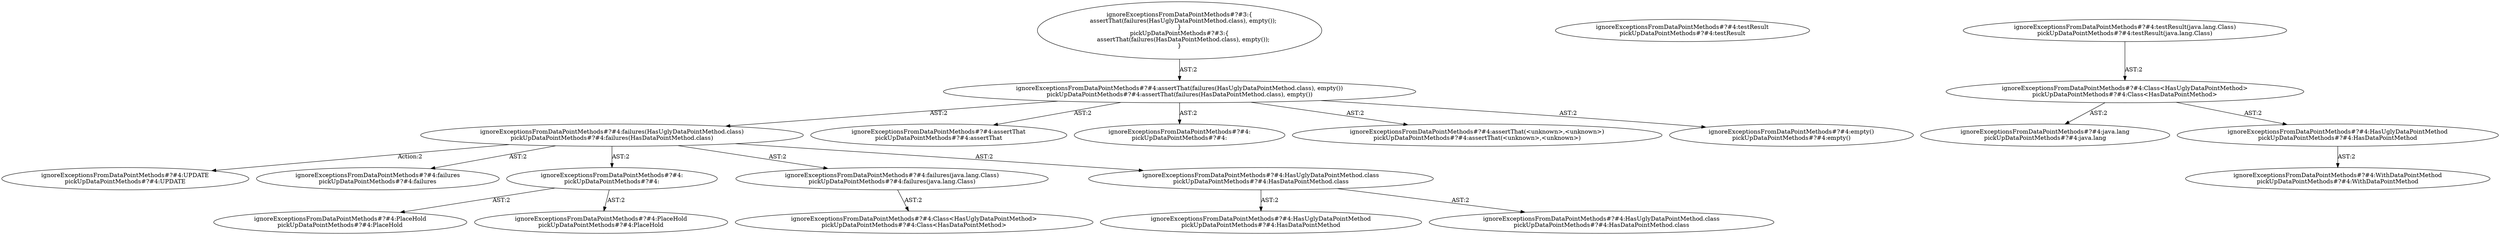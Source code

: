 digraph "Pattern" {
0 [label="ignoreExceptionsFromDataPointMethods#?#4:UPDATE
pickUpDataPointMethods#?#4:UPDATE" shape=ellipse]
1 [label="ignoreExceptionsFromDataPointMethods#?#4:failures(HasUglyDataPointMethod.class)
pickUpDataPointMethods#?#4:failures(HasDataPointMethod.class)" shape=ellipse]
2 [label="ignoreExceptionsFromDataPointMethods#?#4:assertThat(failures(HasUglyDataPointMethod.class), empty())
pickUpDataPointMethods#?#4:assertThat(failures(HasDataPointMethod.class), empty())" shape=ellipse]
3 [label="ignoreExceptionsFromDataPointMethods#?#3:\{
    assertThat(failures(HasUglyDataPointMethod.class), empty());
\}
pickUpDataPointMethods#?#3:\{
    assertThat(failures(HasDataPointMethod.class), empty());
\}" shape=ellipse]
4 [label="ignoreExceptionsFromDataPointMethods#?#4:assertThat
pickUpDataPointMethods#?#4:assertThat" shape=ellipse]
5 [label="ignoreExceptionsFromDataPointMethods#?#4:
pickUpDataPointMethods#?#4:" shape=ellipse]
6 [label="ignoreExceptionsFromDataPointMethods#?#4:assertThat(<unknown>,<unknown>)
pickUpDataPointMethods#?#4:assertThat(<unknown>,<unknown>)" shape=ellipse]
7 [label="ignoreExceptionsFromDataPointMethods#?#4:empty()
pickUpDataPointMethods#?#4:empty()" shape=ellipse]
8 [label="ignoreExceptionsFromDataPointMethods#?#4:failures
pickUpDataPointMethods#?#4:failures" shape=ellipse]
9 [label="ignoreExceptionsFromDataPointMethods#?#4:
pickUpDataPointMethods#?#4:" shape=ellipse]
10 [label="ignoreExceptionsFromDataPointMethods#?#4:PlaceHold
pickUpDataPointMethods#?#4:PlaceHold" shape=ellipse]
11 [label="ignoreExceptionsFromDataPointMethods#?#4:PlaceHold
pickUpDataPointMethods#?#4:PlaceHold" shape=ellipse]
12 [label="ignoreExceptionsFromDataPointMethods#?#4:failures(java.lang.Class)
pickUpDataPointMethods#?#4:failures(java.lang.Class)" shape=ellipse]
13 [label="ignoreExceptionsFromDataPointMethods#?#4:Class<HasUglyDataPointMethod>
pickUpDataPointMethods#?#4:Class<HasDataPointMethod>" shape=ellipse]
14 [label="ignoreExceptionsFromDataPointMethods#?#4:HasUglyDataPointMethod.class
pickUpDataPointMethods#?#4:HasDataPointMethod.class" shape=ellipse]
15 [label="ignoreExceptionsFromDataPointMethods#?#4:HasUglyDataPointMethod
pickUpDataPointMethods#?#4:HasDataPointMethod" shape=ellipse]
16 [label="ignoreExceptionsFromDataPointMethods#?#4:HasUglyDataPointMethod.class
pickUpDataPointMethods#?#4:HasDataPointMethod.class" shape=ellipse]
17 [label="ignoreExceptionsFromDataPointMethods#?#4:testResult
pickUpDataPointMethods#?#4:testResult" shape=ellipse]
18 [label="ignoreExceptionsFromDataPointMethods#?#4:testResult(java.lang.Class)
pickUpDataPointMethods#?#4:testResult(java.lang.Class)" shape=ellipse]
19 [label="ignoreExceptionsFromDataPointMethods#?#4:Class<HasUglyDataPointMethod>
pickUpDataPointMethods#?#4:Class<HasDataPointMethod>" shape=ellipse]
20 [label="ignoreExceptionsFromDataPointMethods#?#4:java.lang
pickUpDataPointMethods#?#4:java.lang" shape=ellipse]
21 [label="ignoreExceptionsFromDataPointMethods#?#4:HasUglyDataPointMethod
pickUpDataPointMethods#?#4:HasDataPointMethod" shape=ellipse]
22 [label="ignoreExceptionsFromDataPointMethods#?#4:WithDataPointMethod
pickUpDataPointMethods#?#4:WithDataPointMethod" shape=ellipse]
1 -> 0 [label="Action:2"];
1 -> 8 [label="AST:2"];
1 -> 9 [label="AST:2"];
1 -> 12 [label="AST:2"];
1 -> 14 [label="AST:2"];
2 -> 1 [label="AST:2"];
2 -> 4 [label="AST:2"];
2 -> 5 [label="AST:2"];
2 -> 6 [label="AST:2"];
2 -> 7 [label="AST:2"];
3 -> 2 [label="AST:2"];
9 -> 10 [label="AST:2"];
9 -> 11 [label="AST:2"];
12 -> 13 [label="AST:2"];
14 -> 15 [label="AST:2"];
14 -> 16 [label="AST:2"];
18 -> 19 [label="AST:2"];
19 -> 20 [label="AST:2"];
19 -> 21 [label="AST:2"];
21 -> 22 [label="AST:2"];
}